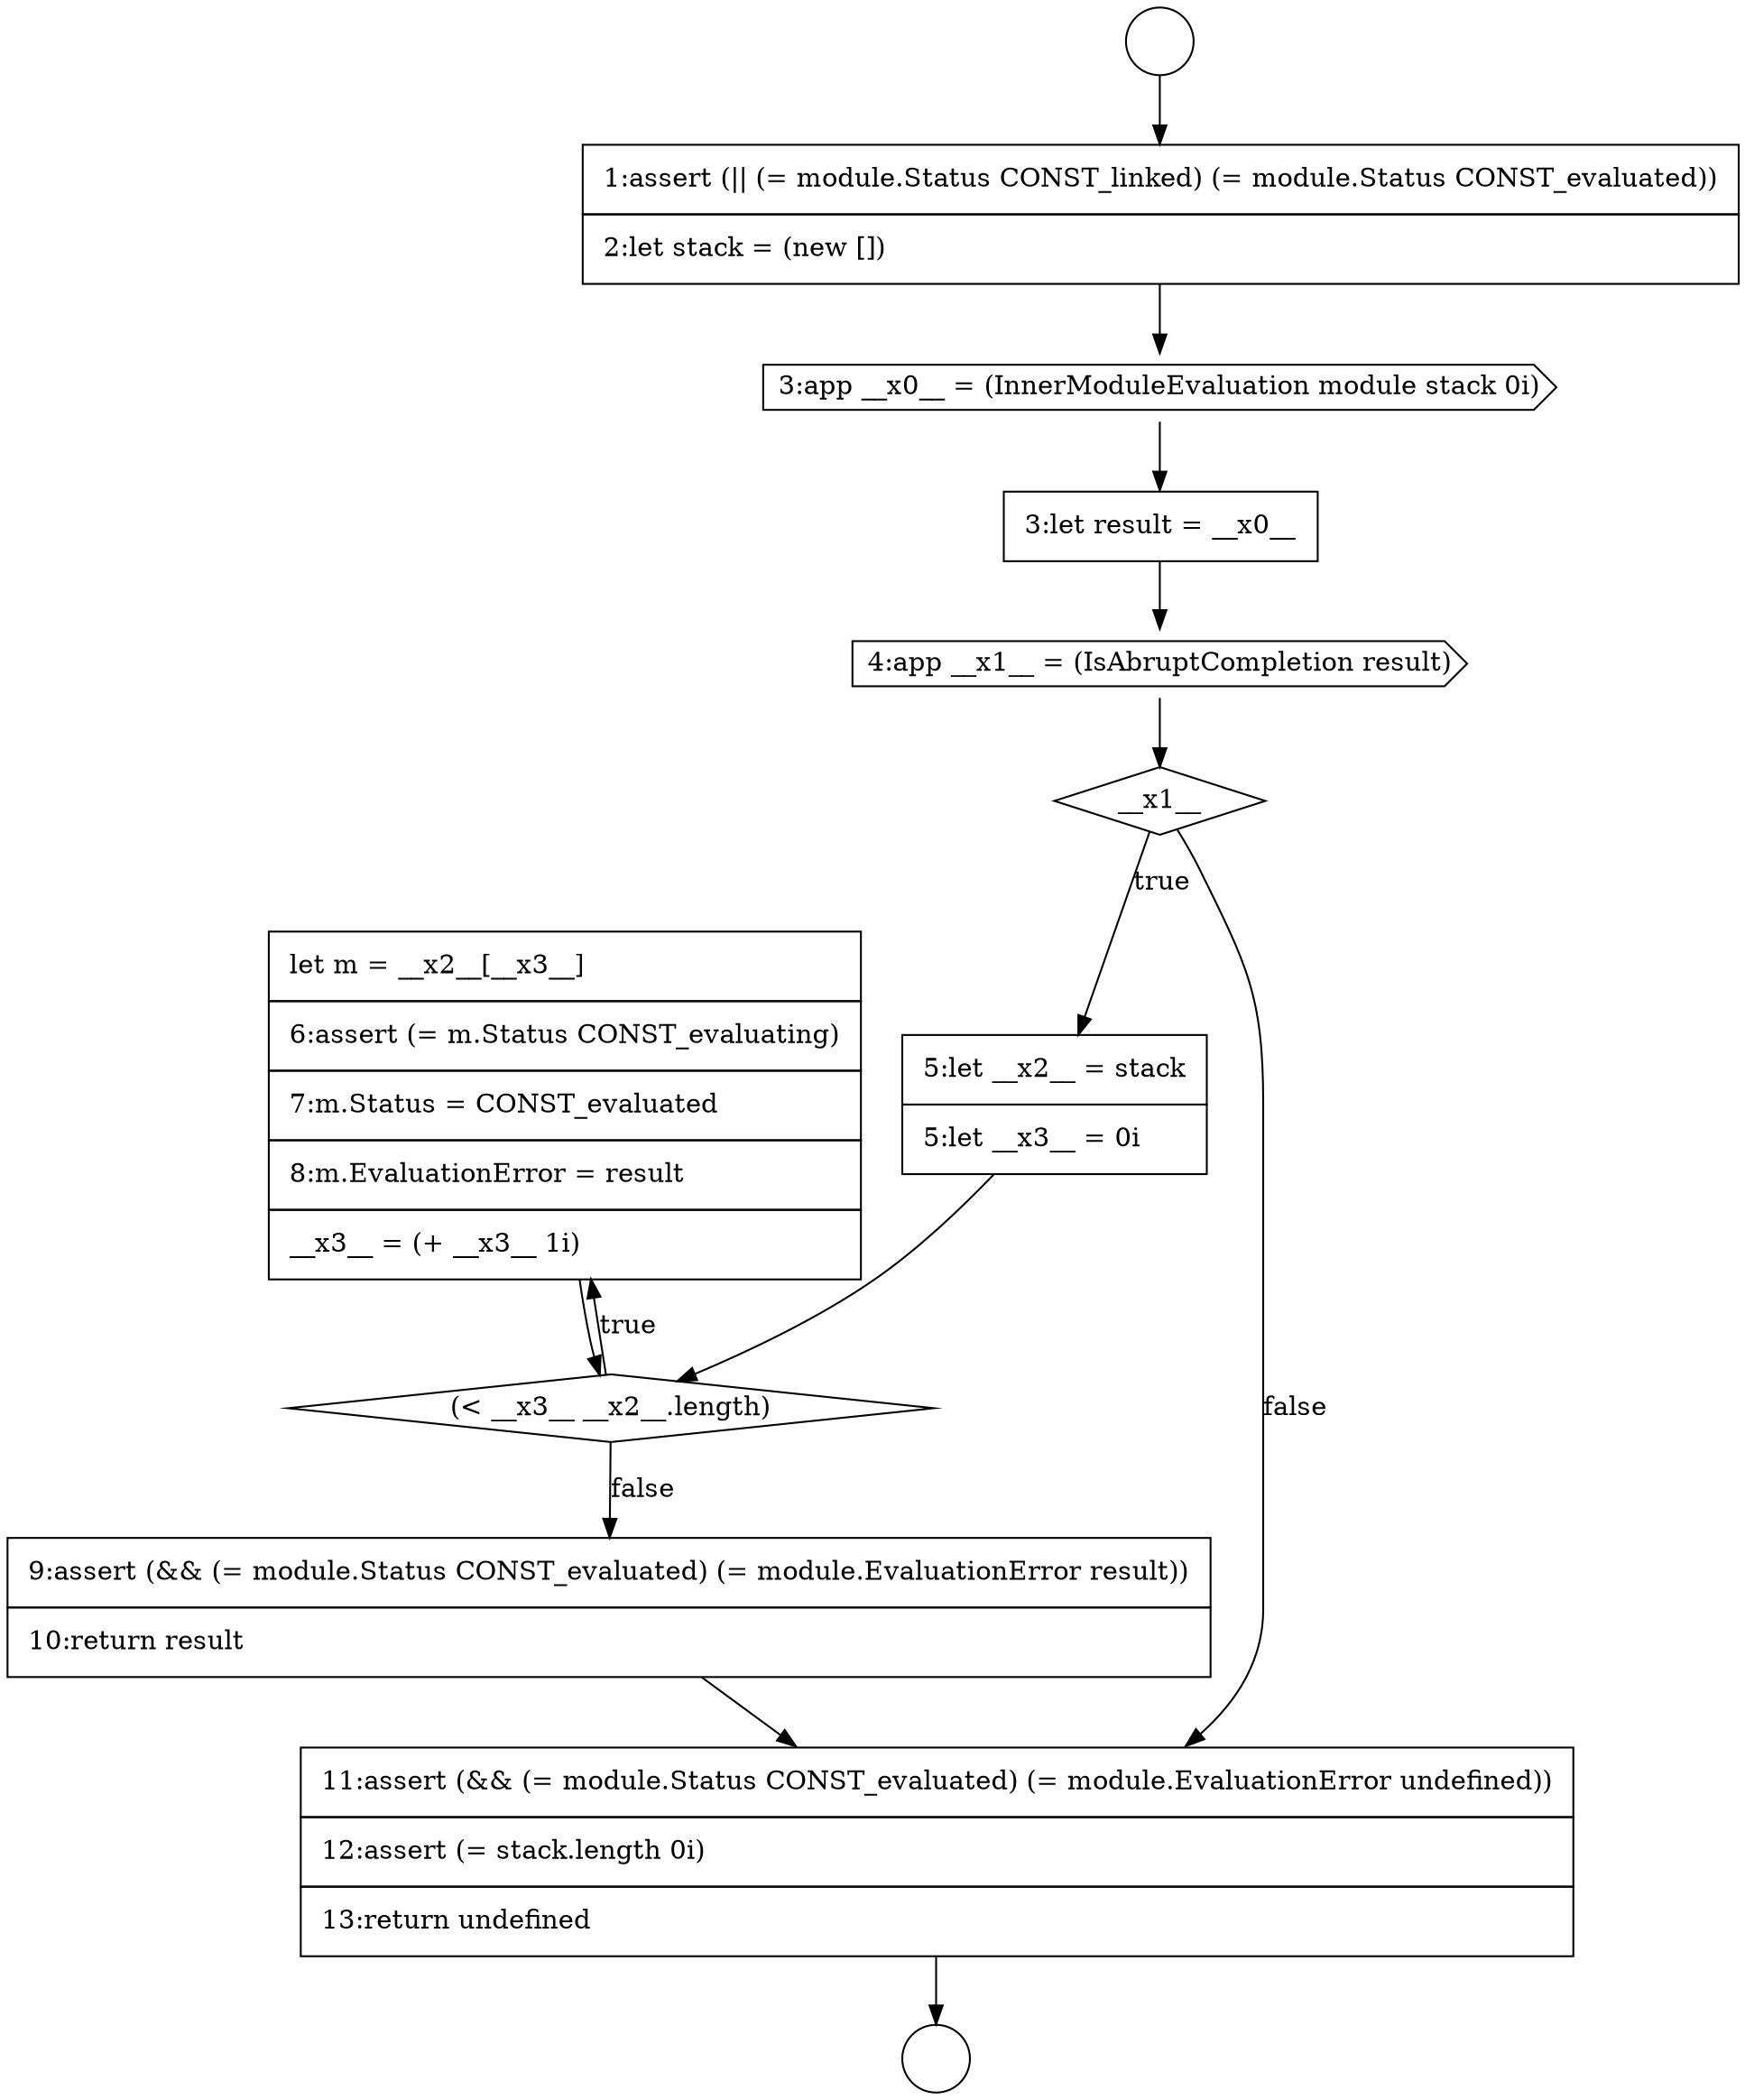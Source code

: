 digraph {
  node10876 [shape=none, margin=0, label=<<font color="black">
    <table border="0" cellborder="1" cellspacing="0" cellpadding="10">
      <tr><td align="left">let m = __x2__[__x3__]</td></tr>
      <tr><td align="left">6:assert (= m.Status CONST_evaluating)</td></tr>
      <tr><td align="left">7:m.Status = CONST_evaluated</td></tr>
      <tr><td align="left">8:m.EvaluationError = result</td></tr>
      <tr><td align="left">__x3__ = (+ __x3__ 1i)</td></tr>
    </table>
  </font>> color="black" fillcolor="white" style=filled]
  node10869 [shape=none, margin=0, label=<<font color="black">
    <table border="0" cellborder="1" cellspacing="0" cellpadding="10">
      <tr><td align="left">1:assert (|| (= module.Status CONST_linked) (= module.Status CONST_evaluated))</td></tr>
      <tr><td align="left">2:let stack = (new [])</td></tr>
    </table>
  </font>> color="black" fillcolor="white" style=filled]
  node10871 [shape=none, margin=0, label=<<font color="black">
    <table border="0" cellborder="1" cellspacing="0" cellpadding="10">
      <tr><td align="left">3:let result = __x0__</td></tr>
    </table>
  </font>> color="black" fillcolor="white" style=filled]
  node10875 [shape=diamond, label=<<font color="black">(&lt; __x3__ __x2__.length)</font>> color="black" fillcolor="white" style=filled]
  node10872 [shape=cds, label=<<font color="black">4:app __x1__ = (IsAbruptCompletion result)</font>> color="black" fillcolor="white" style=filled]
  node10874 [shape=none, margin=0, label=<<font color="black">
    <table border="0" cellborder="1" cellspacing="0" cellpadding="10">
      <tr><td align="left">5:let __x2__ = stack</td></tr>
      <tr><td align="left">5:let __x3__ = 0i</td></tr>
    </table>
  </font>> color="black" fillcolor="white" style=filled]
  node10867 [shape=circle label=" " color="black" fillcolor="white" style=filled]
  node10878 [shape=none, margin=0, label=<<font color="black">
    <table border="0" cellborder="1" cellspacing="0" cellpadding="10">
      <tr><td align="left">11:assert (&amp;&amp; (= module.Status CONST_evaluated) (= module.EvaluationError undefined))</td></tr>
      <tr><td align="left">12:assert (= stack.length 0i)</td></tr>
      <tr><td align="left">13:return undefined</td></tr>
    </table>
  </font>> color="black" fillcolor="white" style=filled]
  node10873 [shape=diamond, label=<<font color="black">__x1__</font>> color="black" fillcolor="white" style=filled]
  node10870 [shape=cds, label=<<font color="black">3:app __x0__ = (InnerModuleEvaluation module stack 0i)</font>> color="black" fillcolor="white" style=filled]
  node10868 [shape=circle label=" " color="black" fillcolor="white" style=filled]
  node10877 [shape=none, margin=0, label=<<font color="black">
    <table border="0" cellborder="1" cellspacing="0" cellpadding="10">
      <tr><td align="left">9:assert (&amp;&amp; (= module.Status CONST_evaluated) (= module.EvaluationError result))</td></tr>
      <tr><td align="left">10:return result</td></tr>
    </table>
  </font>> color="black" fillcolor="white" style=filled]
  node10875 -> node10876 [label=<<font color="black">true</font>> color="black"]
  node10875 -> node10877 [label=<<font color="black">false</font>> color="black"]
  node10872 -> node10873 [ color="black"]
  node10870 -> node10871 [ color="black"]
  node10873 -> node10874 [label=<<font color="black">true</font>> color="black"]
  node10873 -> node10878 [label=<<font color="black">false</font>> color="black"]
  node10871 -> node10872 [ color="black"]
  node10867 -> node10869 [ color="black"]
  node10878 -> node10868 [ color="black"]
  node10874 -> node10875 [ color="black"]
  node10869 -> node10870 [ color="black"]
  node10877 -> node10878 [ color="black"]
  node10876 -> node10875 [ color="black"]
}
